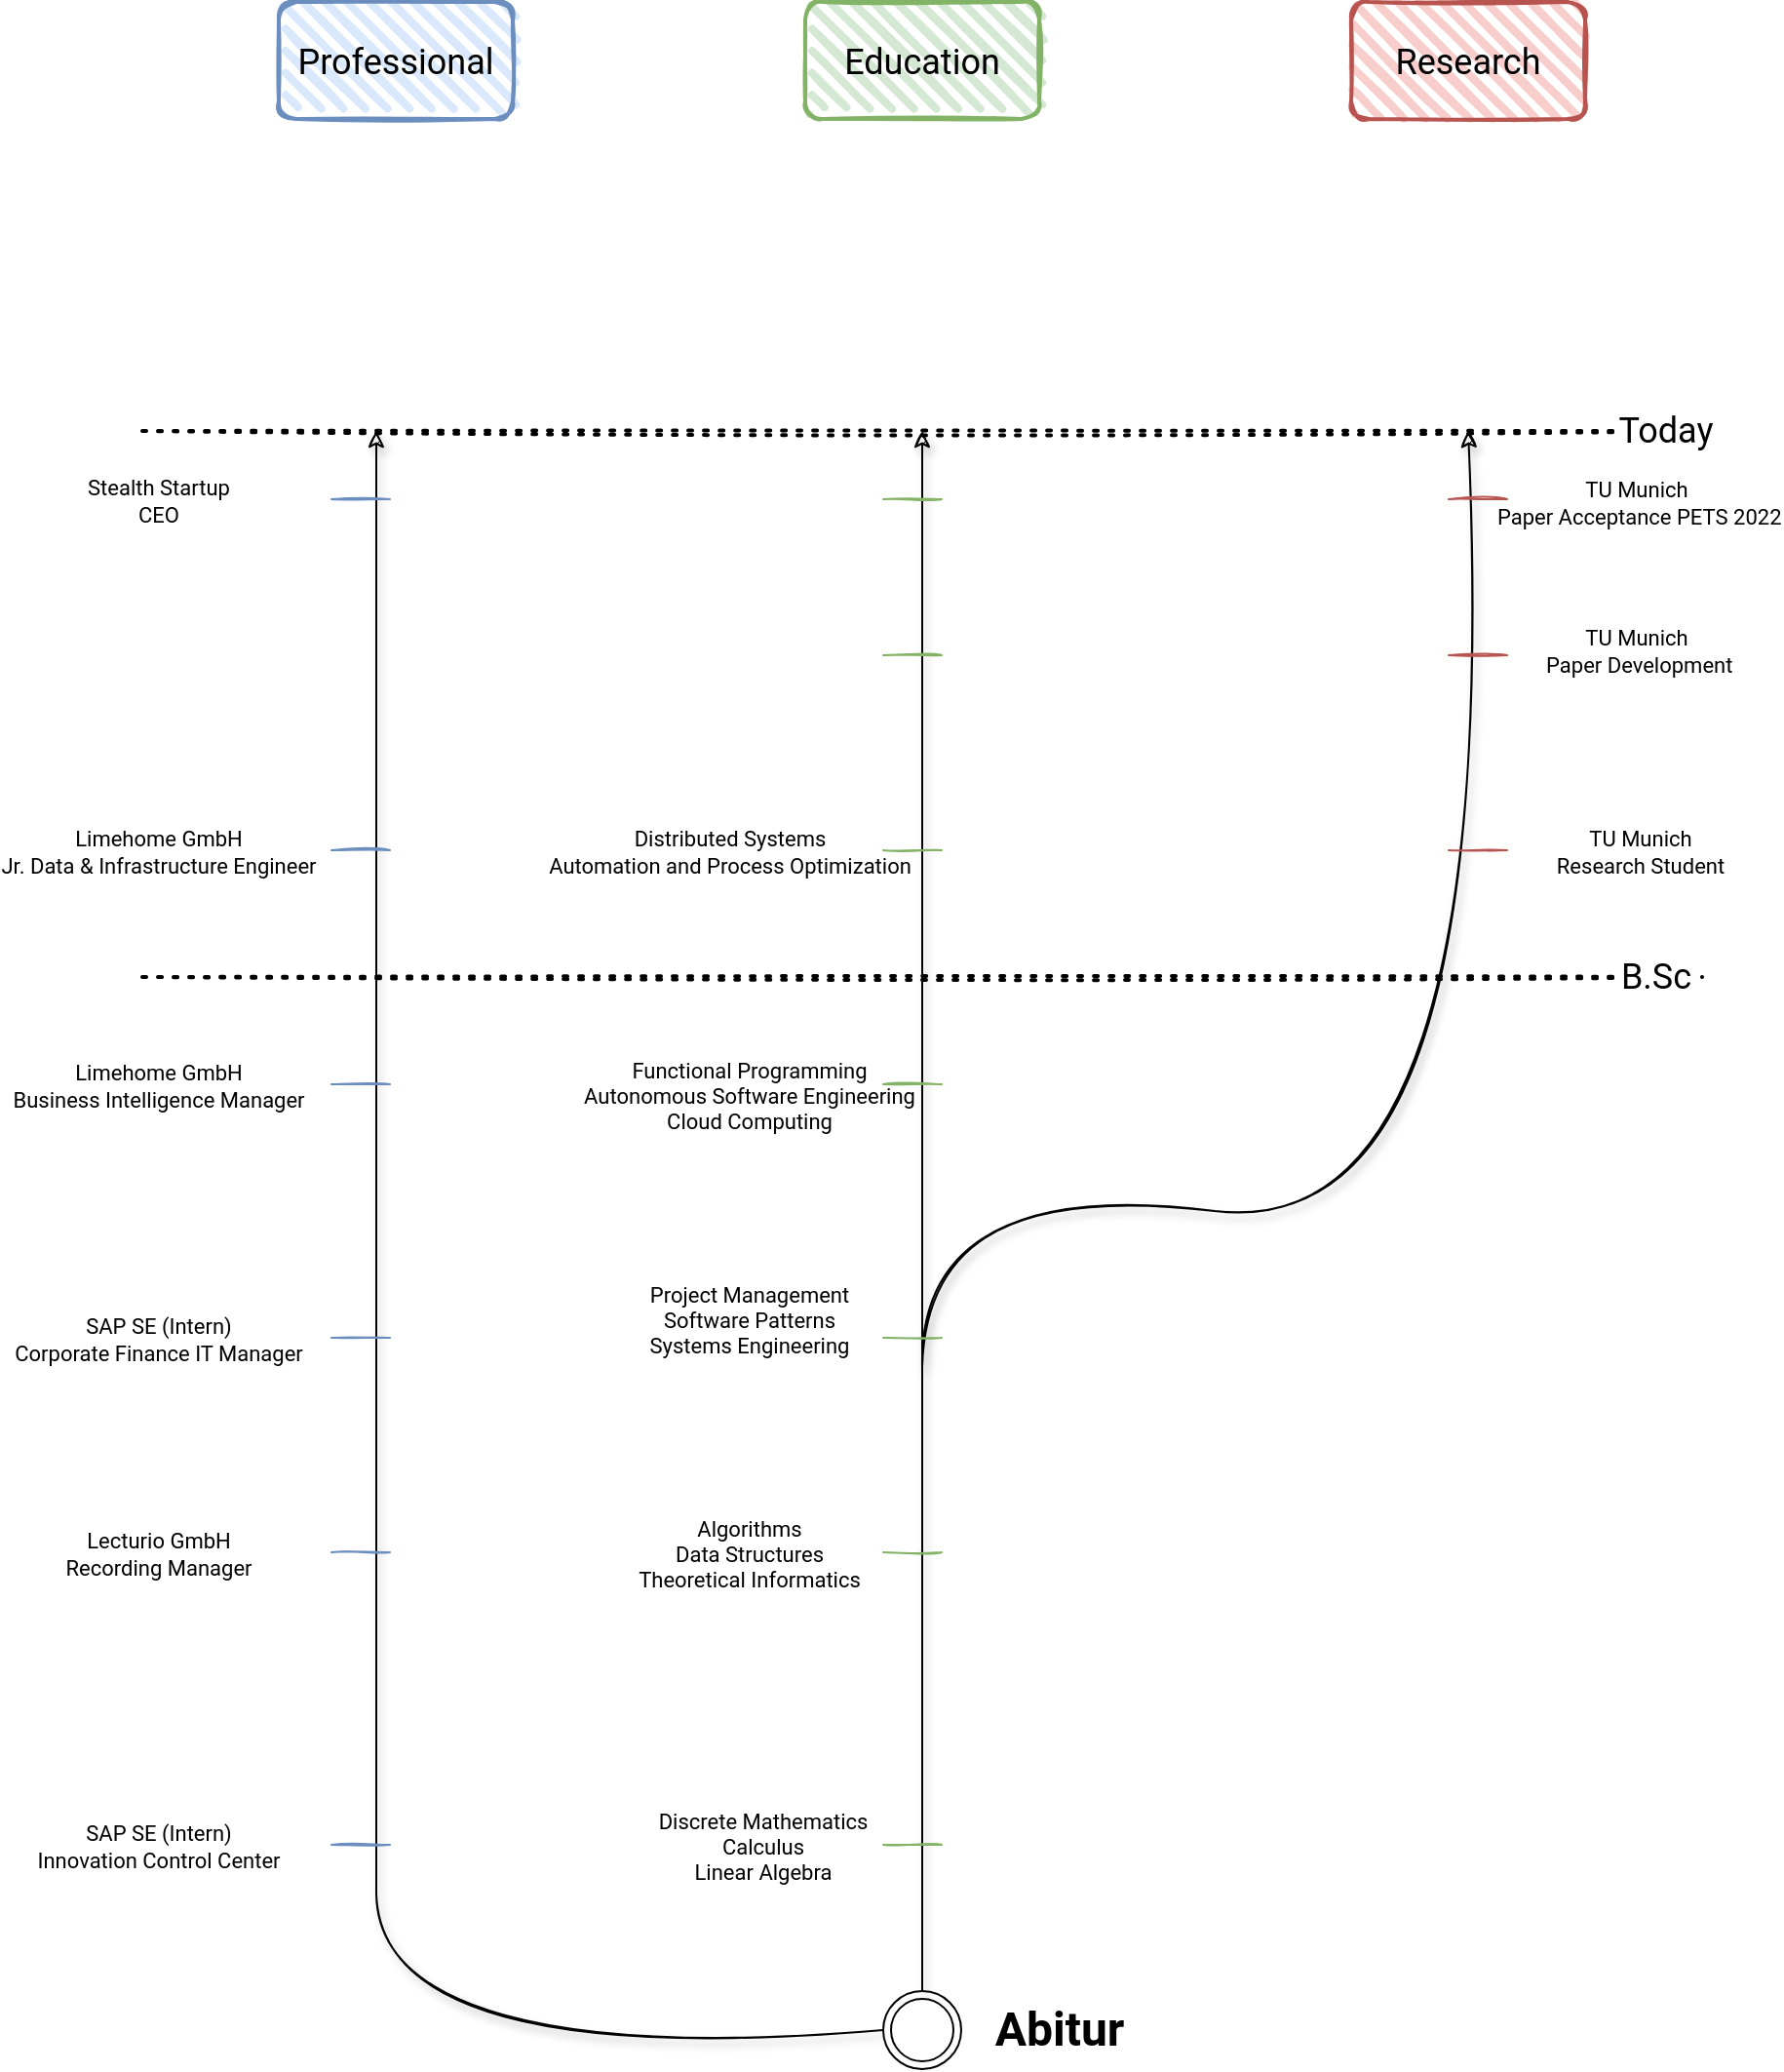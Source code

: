 <mxfile version="20.1.1" type="github"><diagram id="IRsSvw7N2JVn_KLH-h0_" name="Page-1"><mxGraphModel dx="1868" dy="781" grid="1" gridSize="10" guides="1" tooltips="1" connect="1" arrows="1" fold="1" page="1" pageScale="1" pageWidth="850" pageHeight="1100" math="0" shadow="0"><root><mxCell id="0"/><mxCell id="1" parent="0"/><mxCell id="YoXsgUGoJQbxuJQZpZ67-3" value="" style="curved=1;endArrow=classic;html=1;rounded=0;exitX=0;exitY=0.5;exitDx=0;exitDy=0;sketch=1;shadow=1;" edge="1" parent="1" source="YoXsgUGoJQbxuJQZpZ67-5"><mxGeometry width="50" height="50" relative="1" as="geometry"><mxPoint x="360" y="600" as="sourcePoint"/><mxPoint x="120" y="240" as="targetPoint"/><Array as="points"><mxPoint x="120" y="1080"/><mxPoint x="120" y="900"/></Array></mxGeometry></mxCell><mxCell id="YoXsgUGoJQbxuJQZpZ67-5" value="" style="ellipse;shape=doubleEllipse;whiteSpace=wrap;html=1;aspect=fixed;" vertex="1" parent="1"><mxGeometry x="380" y="1040" width="40" height="40" as="geometry"/></mxCell><mxCell id="YoXsgUGoJQbxuJQZpZ67-8" value="" style="endArrow=classic;html=1;rounded=0;exitX=0.5;exitY=0;exitDx=0;exitDy=0;sketch=1;shadow=1;" edge="1" parent="1" source="YoXsgUGoJQbxuJQZpZ67-5"><mxGeometry width="50" height="50" relative="1" as="geometry"><mxPoint x="440" y="810" as="sourcePoint"/><mxPoint x="400" y="240" as="targetPoint"/></mxGeometry></mxCell><mxCell id="YoXsgUGoJQbxuJQZpZ67-9" value="&lt;font style=&quot;font-size: 18px;&quot; data-font-src=&quot;https://fonts.googleapis.com/css?family=Roboto&quot; face=&quot;Roboto&quot;&gt;Professional&lt;/font&gt;" style="rounded=1;whiteSpace=wrap;html=1;strokeWidth=2;fillWeight=4;hachureGap=8;hachureAngle=45;fillColor=#dae8fc;sketch=1;strokeColor=#6c8ebf;" vertex="1" parent="1"><mxGeometry x="70" y="20" width="120" height="60" as="geometry"/></mxCell><mxCell id="YoXsgUGoJQbxuJQZpZ67-10" value="&lt;font style=&quot;font-size: 18px;&quot; data-font-src=&quot;https://fonts.googleapis.com/css?family=Roboto&quot; face=&quot;Roboto&quot;&gt;Education&lt;/font&gt;" style="rounded=1;whiteSpace=wrap;html=1;strokeWidth=2;fillWeight=4;hachureGap=8;hachureAngle=45;fillColor=#d5e8d4;sketch=1;strokeColor=#82b366;" vertex="1" parent="1"><mxGeometry x="340" y="20" width="120" height="60" as="geometry"/></mxCell><mxCell id="YoXsgUGoJQbxuJQZpZ67-11" value="&lt;font style=&quot;font-size: 18px;&quot; data-font-src=&quot;https://fonts.googleapis.com/css?family=Roboto&quot; face=&quot;Roboto&quot;&gt;Research&lt;/font&gt;" style="rounded=1;whiteSpace=wrap;html=1;strokeWidth=2;fillWeight=4;hachureGap=8;hachureAngle=45;fillColor=#f8cecc;sketch=1;strokeColor=#b85450;" vertex="1" parent="1"><mxGeometry x="620" y="20" width="120" height="60" as="geometry"/></mxCell><mxCell id="YoXsgUGoJQbxuJQZpZ67-12" value="" style="endArrow=none;dashed=1;html=1;dashPattern=1 3;strokeWidth=2;rounded=0;fontFamily=Roboto;fontSource=https%3A%2F%2Ffonts.googleapis.com%2Fcss%3Ffamily%3DRoboto;sketch=1;endSize=2;" edge="1" parent="1"><mxGeometry width="50" height="50" relative="1" as="geometry"><mxPoint y="520" as="sourcePoint"/><mxPoint x="800" y="520" as="targetPoint"/></mxGeometry></mxCell><mxCell id="YoXsgUGoJQbxuJQZpZ67-13" value="&lt;font style=&quot;font-size: 18px;&quot;&gt;B.Sc &lt;/font&gt;" style="edgeLabel;html=1;align=center;verticalAlign=middle;resizable=0;points=[];fontFamily=Roboto;" vertex="1" connectable="0" parent="YoXsgUGoJQbxuJQZpZ67-12"><mxGeometry x="0.94" y="-1" relative="1" as="geometry"><mxPoint y="-2" as="offset"/></mxGeometry></mxCell><mxCell id="YoXsgUGoJQbxuJQZpZ67-14" value="" style="curved=1;endArrow=classic;html=1;rounded=0;fontFamily=Roboto;fontSource=https%3A%2F%2Ffonts.googleapis.com%2Fcss%3Ffamily%3DRoboto;fontSize=18;sketch=1;shadow=1;" edge="1" parent="1"><mxGeometry width="50" height="50" relative="1" as="geometry"><mxPoint x="400" y="720" as="sourcePoint"/><mxPoint x="680" y="240" as="targetPoint"/><Array as="points"><mxPoint x="400" y="620"/><mxPoint x="700" y="660"/></Array></mxGeometry></mxCell><mxCell id="YoXsgUGoJQbxuJQZpZ67-15" value="" style="endArrow=none;dashed=1;html=1;dashPattern=1 3;strokeWidth=2;rounded=0;fontFamily=Roboto;fontSource=https%3A%2F%2Ffonts.googleapis.com%2Fcss%3Ffamily%3DRoboto;sketch=1;endSize=2;" edge="1" parent="1"><mxGeometry width="50" height="50" relative="1" as="geometry"><mxPoint y="240" as="sourcePoint"/><mxPoint x="800" y="240" as="targetPoint"/></mxGeometry></mxCell><mxCell id="YoXsgUGoJQbxuJQZpZ67-16" value="&lt;font style=&quot;font-size: 18px;&quot;&gt;Today&lt;/font&gt;" style="edgeLabel;html=1;align=center;verticalAlign=middle;resizable=0;points=[];fontFamily=Roboto;" vertex="1" connectable="0" parent="YoXsgUGoJQbxuJQZpZ67-15"><mxGeometry x="0.94" y="-1" relative="1" as="geometry"><mxPoint x="5" y="-2" as="offset"/></mxGeometry></mxCell><mxCell id="YoXsgUGoJQbxuJQZpZ67-17" value="Abitur" style="text;strokeColor=none;fillColor=none;html=1;fontSize=24;fontStyle=1;verticalAlign=middle;align=center;fontFamily=Roboto;fontSource=https%3A%2F%2Ffonts.googleapis.com%2Fcss%3Ffamily%3DRoboto;" vertex="1" parent="1"><mxGeometry x="420" y="1040" width="100" height="40" as="geometry"/></mxCell><mxCell id="YoXsgUGoJQbxuJQZpZ67-28" value="&lt;div&gt;Stealth Startup&lt;/div&gt;&lt;div&gt;CEO&lt;br&gt;&lt;/div&gt;" style="edgeLabel;html=1;align=center;verticalAlign=middle;resizable=0;points=[];fontFamily=Roboto;labelBackgroundColor=none;" vertex="1" connectable="0" parent="1"><mxGeometry y="280" as="geometry"><mxPoint x="8" y="-4" as="offset"/></mxGeometry></mxCell><mxCell id="YoXsgUGoJQbxuJQZpZ67-29" value="" style="group;strokeColor=none;rounded=0;" vertex="1" connectable="0" parent="1"><mxGeometry x="97" y="270" width="30" height="700" as="geometry"/></mxCell><mxCell id="YoXsgUGoJQbxuJQZpZ67-18" value="" style="line;strokeWidth=1;html=1;fontFamily=Roboto;fontSource=https%3A%2F%2Ffonts.googleapis.com%2Fcss%3Ffamily%3DRoboto;fontSize=18;perimeterSpacing=0;fillColor=#dae8fc;strokeColor=#6c8ebf;sketch=1;" vertex="1" parent="YoXsgUGoJQbxuJQZpZ67-29"><mxGeometry y="690" width="30" height="10" as="geometry"/></mxCell><mxCell id="YoXsgUGoJQbxuJQZpZ67-20" value="" style="line;strokeWidth=1;html=1;fontFamily=Roboto;fontSource=https%3A%2F%2Ffonts.googleapis.com%2Fcss%3Ffamily%3DRoboto;fontSize=18;perimeterSpacing=0;fillColor=#dae8fc;strokeColor=#6c8ebf;sketch=1;" vertex="1" parent="YoXsgUGoJQbxuJQZpZ67-29"><mxGeometry y="540" width="30" height="10" as="geometry"/></mxCell><mxCell id="YoXsgUGoJQbxuJQZpZ67-22" value="" style="line;strokeWidth=1;html=1;fontFamily=Roboto;fontSource=https%3A%2F%2Ffonts.googleapis.com%2Fcss%3Ffamily%3DRoboto;fontSize=18;perimeterSpacing=0;fillColor=#dae8fc;strokeColor=#6c8ebf;sketch=1;" vertex="1" parent="YoXsgUGoJQbxuJQZpZ67-29"><mxGeometry y="430" width="30" height="10" as="geometry"/></mxCell><mxCell id="YoXsgUGoJQbxuJQZpZ67-23" value="" style="line;strokeWidth=1;html=1;fontFamily=Roboto;fontSource=https%3A%2F%2Ffonts.googleapis.com%2Fcss%3Ffamily%3DRoboto;fontSize=18;perimeterSpacing=0;fillColor=#dae8fc;strokeColor=#6c8ebf;sketch=1;" vertex="1" parent="YoXsgUGoJQbxuJQZpZ67-29"><mxGeometry y="300" width="30" height="10" as="geometry"/></mxCell><mxCell id="YoXsgUGoJQbxuJQZpZ67-24" value="" style="line;strokeWidth=1;html=1;fontFamily=Roboto;fontSource=https%3A%2F%2Ffonts.googleapis.com%2Fcss%3Ffamily%3DRoboto;fontSize=18;perimeterSpacing=0;fillColor=#dae8fc;strokeColor=#6c8ebf;sketch=1;" vertex="1" parent="YoXsgUGoJQbxuJQZpZ67-29"><mxGeometry y="180" width="30" height="10" as="geometry"/></mxCell><mxCell id="YoXsgUGoJQbxuJQZpZ67-27" value="" style="line;strokeWidth=1;html=1;fontFamily=Roboto;fontSource=https%3A%2F%2Ffonts.googleapis.com%2Fcss%3Ffamily%3DRoboto;fontSize=18;fillColor=#dae8fc;strokeColor=#6c8ebf;sketch=1;" vertex="1" parent="YoXsgUGoJQbxuJQZpZ67-29"><mxGeometry width="30" height="10" as="geometry"/></mxCell><mxCell id="YoXsgUGoJQbxuJQZpZ67-30" value="" style="group;strokeColor=none;rounded=0;" vertex="1" connectable="0" parent="1"><mxGeometry x="380" y="270" width="30" height="700" as="geometry"/></mxCell><mxCell id="YoXsgUGoJQbxuJQZpZ67-31" value="" style="line;strokeWidth=1;html=1;fontFamily=Roboto;fontSource=https%3A%2F%2Ffonts.googleapis.com%2Fcss%3Ffamily%3DRoboto;fontSize=18;perimeterSpacing=0;fillColor=#d5e8d4;strokeColor=#82b366;sketch=1;" vertex="1" parent="YoXsgUGoJQbxuJQZpZ67-30"><mxGeometry y="690" width="30" height="10" as="geometry"/></mxCell><mxCell id="YoXsgUGoJQbxuJQZpZ67-32" value="" style="line;strokeWidth=1;html=1;fontFamily=Roboto;fontSource=https%3A%2F%2Ffonts.googleapis.com%2Fcss%3Ffamily%3DRoboto;fontSize=18;perimeterSpacing=0;fillColor=#d5e8d4;strokeColor=#82b366;shadow=0;sketch=1;" vertex="1" parent="YoXsgUGoJQbxuJQZpZ67-30"><mxGeometry y="540" width="30" height="10" as="geometry"/></mxCell><mxCell id="YoXsgUGoJQbxuJQZpZ67-33" value="" style="line;strokeWidth=1;html=1;fontFamily=Roboto;fontSource=https%3A%2F%2Ffonts.googleapis.com%2Fcss%3Ffamily%3DRoboto;fontSize=18;perimeterSpacing=0;fillColor=#d5e8d4;strokeColor=#82b366;shadow=0;sketch=1;" vertex="1" parent="YoXsgUGoJQbxuJQZpZ67-30"><mxGeometry y="430" width="30" height="10" as="geometry"/></mxCell><mxCell id="YoXsgUGoJQbxuJQZpZ67-34" value="" style="line;strokeWidth=1;html=1;fontFamily=Roboto;fontSource=https%3A%2F%2Ffonts.googleapis.com%2Fcss%3Ffamily%3DRoboto;fontSize=18;perimeterSpacing=0;fillColor=#d5e8d4;strokeColor=#82b366;shadow=0;sketch=1;" vertex="1" parent="YoXsgUGoJQbxuJQZpZ67-30"><mxGeometry y="300" width="30" height="10" as="geometry"/></mxCell><mxCell id="YoXsgUGoJQbxuJQZpZ67-35" value="" style="line;strokeWidth=1;html=1;fontFamily=Roboto;fontSource=https%3A%2F%2Ffonts.googleapis.com%2Fcss%3Ffamily%3DRoboto;fontSize=18;perimeterSpacing=0;fillColor=#d5e8d4;strokeColor=#82b366;shadow=0;sketch=1;" vertex="1" parent="YoXsgUGoJQbxuJQZpZ67-30"><mxGeometry y="180" width="30" height="10" as="geometry"/></mxCell><mxCell id="YoXsgUGoJQbxuJQZpZ67-36" value="" style="line;strokeWidth=1;html=1;fontFamily=Roboto;fontSource=https%3A%2F%2Ffonts.googleapis.com%2Fcss%3Ffamily%3DRoboto;fontSize=18;perimeterSpacing=0;fillColor=#d5e8d4;strokeColor=#82b366;shadow=0;sketch=1;" vertex="1" parent="YoXsgUGoJQbxuJQZpZ67-30"><mxGeometry y="80" width="30" height="10" as="geometry"/></mxCell><mxCell id="YoXsgUGoJQbxuJQZpZ67-37" value="" style="line;strokeWidth=1;html=1;fontFamily=Roboto;fontSource=https%3A%2F%2Ffonts.googleapis.com%2Fcss%3Ffamily%3DRoboto;fontSize=18;fillColor=#d5e8d4;strokeColor=#82b366;shadow=0;sketch=1;" vertex="1" parent="YoXsgUGoJQbxuJQZpZ67-30"><mxGeometry width="30" height="10" as="geometry"/></mxCell><mxCell id="YoXsgUGoJQbxuJQZpZ67-42" value="" style="line;strokeWidth=1;html=1;fontFamily=Roboto;fontSource=https%3A%2F%2Ffonts.googleapis.com%2Fcss%3Ffamily%3DRoboto;fontSize=18;perimeterSpacing=0;fillColor=#f8cecc;strokeColor=#b85450;sketch=1;" vertex="1" parent="1"><mxGeometry x="670" y="450" width="30" height="10" as="geometry"/></mxCell><mxCell id="YoXsgUGoJQbxuJQZpZ67-43" value="" style="line;strokeWidth=1;html=1;fontFamily=Roboto;fontSource=https%3A%2F%2Ffonts.googleapis.com%2Fcss%3Ffamily%3DRoboto;fontSize=18;perimeterSpacing=0;fillColor=#f8cecc;strokeColor=#b85450;sketch=1;" vertex="1" parent="1"><mxGeometry x="670" y="350" width="30" height="10" as="geometry"/></mxCell><mxCell id="YoXsgUGoJQbxuJQZpZ67-44" value="" style="line;strokeWidth=1;html=1;fontFamily=Roboto;fontSource=https%3A%2F%2Ffonts.googleapis.com%2Fcss%3Ffamily%3DRoboto;fontSize=18;fillColor=#f8cecc;strokeColor=#b85450;sketch=1;" vertex="1" parent="1"><mxGeometry x="670" y="270" width="30" height="10" as="geometry"/></mxCell><mxCell id="YoXsgUGoJQbxuJQZpZ67-46" value="&lt;div&gt;Limehome GmbH&lt;br&gt;&lt;/div&gt;&lt;div&gt;Jr. Data &amp;amp; Infrastructure Engineer&lt;br&gt;&lt;/div&gt;" style="edgeLabel;html=1;align=center;verticalAlign=middle;resizable=0;points=[];fontFamily=Roboto;labelBackgroundColor=none;" vertex="1" connectable="0" parent="1"><mxGeometry y="460" as="geometry"><mxPoint x="8" y="-4" as="offset"/></mxGeometry></mxCell><mxCell id="YoXsgUGoJQbxuJQZpZ67-47" value="&lt;div&gt;Limehome GmbH&lt;br&gt;&lt;/div&gt;&lt;div&gt;Business Intelligence Manager&lt;br&gt;&lt;/div&gt;" style="edgeLabel;html=1;align=center;verticalAlign=middle;resizable=0;points=[];fontFamily=Roboto;labelBackgroundColor=none;" vertex="1" connectable="0" parent="1"><mxGeometry y="580" as="geometry"><mxPoint x="8" y="-4" as="offset"/></mxGeometry></mxCell><mxCell id="YoXsgUGoJQbxuJQZpZ67-48" value="&lt;div&gt;TU Munich&lt;/div&gt;&lt;div&gt;Research Student&lt;br&gt;&lt;/div&gt;" style="edgeLabel;html=1;align=center;verticalAlign=middle;resizable=0;points=[];fontFamily=Roboto;labelBackgroundColor=none;" vertex="1" connectable="0" parent="1"><mxGeometry x="760" y="460" as="geometry"><mxPoint x="8" y="-4" as="offset"/></mxGeometry></mxCell><mxCell id="YoXsgUGoJQbxuJQZpZ67-49" value="&lt;div&gt;TU Munich&lt;/div&gt;&lt;div&gt;&amp;nbsp;Paper Development&lt;br&gt;&lt;/div&gt;" style="edgeLabel;html=1;align=center;verticalAlign=middle;resizable=0;points=[];fontFamily=Roboto;labelBackgroundColor=none;" vertex="1" connectable="0" parent="1"><mxGeometry x="760" y="490" as="geometry"><mxPoint x="6" y="-137" as="offset"/></mxGeometry></mxCell><mxCell id="YoXsgUGoJQbxuJQZpZ67-50" value="&lt;div&gt;TU Munich&lt;/div&gt;&lt;div&gt;&amp;nbsp;Paper Acceptance PETS 2022&lt;br&gt;&lt;/div&gt;" style="edgeLabel;html=1;align=center;verticalAlign=middle;resizable=0;points=[];fontFamily=Roboto;labelBackgroundColor=none;" vertex="1" connectable="0" parent="1"><mxGeometry x="760" y="414" as="geometry"><mxPoint x="6" y="-137" as="offset"/></mxGeometry></mxCell><mxCell id="YoXsgUGoJQbxuJQZpZ67-51" value="&lt;div&gt;SAP SE (Intern)&lt;br&gt;&lt;/div&gt;&lt;div&gt;Corporate Finance IT Manager&lt;br&gt;&lt;/div&gt;" style="edgeLabel;html=1;align=center;verticalAlign=middle;resizable=0;points=[];fontFamily=Roboto;labelBackgroundColor=none;" vertex="1" connectable="0" parent="1"><mxGeometry y="710" as="geometry"><mxPoint x="8" y="-4" as="offset"/></mxGeometry></mxCell><mxCell id="YoXsgUGoJQbxuJQZpZ67-52" value="&lt;div&gt;SAP SE (Intern)&lt;/div&gt;&lt;div&gt;Innovation Control Center&lt;br&gt;&lt;/div&gt;" style="edgeLabel;html=1;align=center;verticalAlign=middle;resizable=0;points=[];fontFamily=Roboto;labelBackgroundColor=none;" vertex="1" connectable="0" parent="1"><mxGeometry y="970" as="geometry"><mxPoint x="8" y="-4" as="offset"/></mxGeometry></mxCell><mxCell id="YoXsgUGoJQbxuJQZpZ67-53" value="&lt;div&gt;Lecturio GmbH&lt;br&gt;&lt;/div&gt;&lt;div&gt;Recording Manager&lt;br&gt;&lt;/div&gt;" style="edgeLabel;html=1;align=center;verticalAlign=middle;resizable=0;points=[];fontFamily=Roboto;labelBackgroundColor=none;" vertex="1" connectable="0" parent="1"><mxGeometry y="820" as="geometry"><mxPoint x="8" y="-4" as="offset"/></mxGeometry></mxCell><mxCell id="YoXsgUGoJQbxuJQZpZ67-54" value="&lt;div&gt;Discrete Mathematics&lt;/div&gt;&lt;div&gt;Calculus&lt;/div&gt;&lt;div&gt;Linear Algebra&lt;br&gt;&lt;/div&gt;" style="edgeLabel;html=1;align=center;verticalAlign=middle;resizable=0;points=[];fontFamily=Roboto;labelBackgroundColor=none;" vertex="1" connectable="0" parent="1"><mxGeometry x="310" y="970" as="geometry"><mxPoint x="8" y="-4" as="offset"/></mxGeometry></mxCell><mxCell id="YoXsgUGoJQbxuJQZpZ67-55" value="&lt;div&gt;Algorithms&lt;/div&gt;&lt;div&gt;Data Structures&lt;/div&gt;&lt;div&gt;Theoretical Informatics&lt;br&gt;&lt;/div&gt;" style="edgeLabel;html=1;align=center;verticalAlign=middle;resizable=0;points=[];fontFamily=Roboto;labelBackgroundColor=none;" vertex="1" connectable="0" parent="1"><mxGeometry x="310" y="820" as="geometry"><mxPoint x="1" y="-4" as="offset"/></mxGeometry></mxCell><mxCell id="YoXsgUGoJQbxuJQZpZ67-56" value="&lt;div&gt;Project Management&lt;/div&gt;&lt;div&gt;Software Patterns&lt;/div&gt;&lt;div&gt;Systems Engineering&lt;br&gt;&lt;/div&gt;" style="edgeLabel;html=1;align=center;verticalAlign=middle;resizable=0;points=[];fontFamily=Roboto;labelBackgroundColor=none;" vertex="1" connectable="0" parent="1"><mxGeometry x="310" y="700" as="geometry"><mxPoint x="1" y="-4" as="offset"/></mxGeometry></mxCell><mxCell id="YoXsgUGoJQbxuJQZpZ67-57" value="&lt;div&gt;Functional Programming&lt;/div&gt;&lt;div&gt;Autonomous Software Engineering&lt;/div&gt;&lt;div&gt;Cloud Computing&lt;/div&gt;" style="edgeLabel;html=1;align=center;verticalAlign=middle;resizable=0;points=[];fontFamily=Roboto;labelBackgroundColor=none;" vertex="1" connectable="0" parent="1"><mxGeometry x="310" y="585" as="geometry"><mxPoint x="1" y="-4" as="offset"/></mxGeometry></mxCell><mxCell id="YoXsgUGoJQbxuJQZpZ67-58" value="&lt;div&gt;Distributed Systems&lt;/div&gt;&lt;div&gt;Automation and Process Optimization&lt;br&gt;&lt;/div&gt;" style="edgeLabel;html=1;align=center;verticalAlign=middle;resizable=0;points=[];fontFamily=Roboto;labelBackgroundColor=none;" vertex="1" connectable="0" parent="1"><mxGeometry x="300" y="460" as="geometry"><mxPoint x="1" y="-4" as="offset"/></mxGeometry></mxCell></root></mxGraphModel></diagram></mxfile>